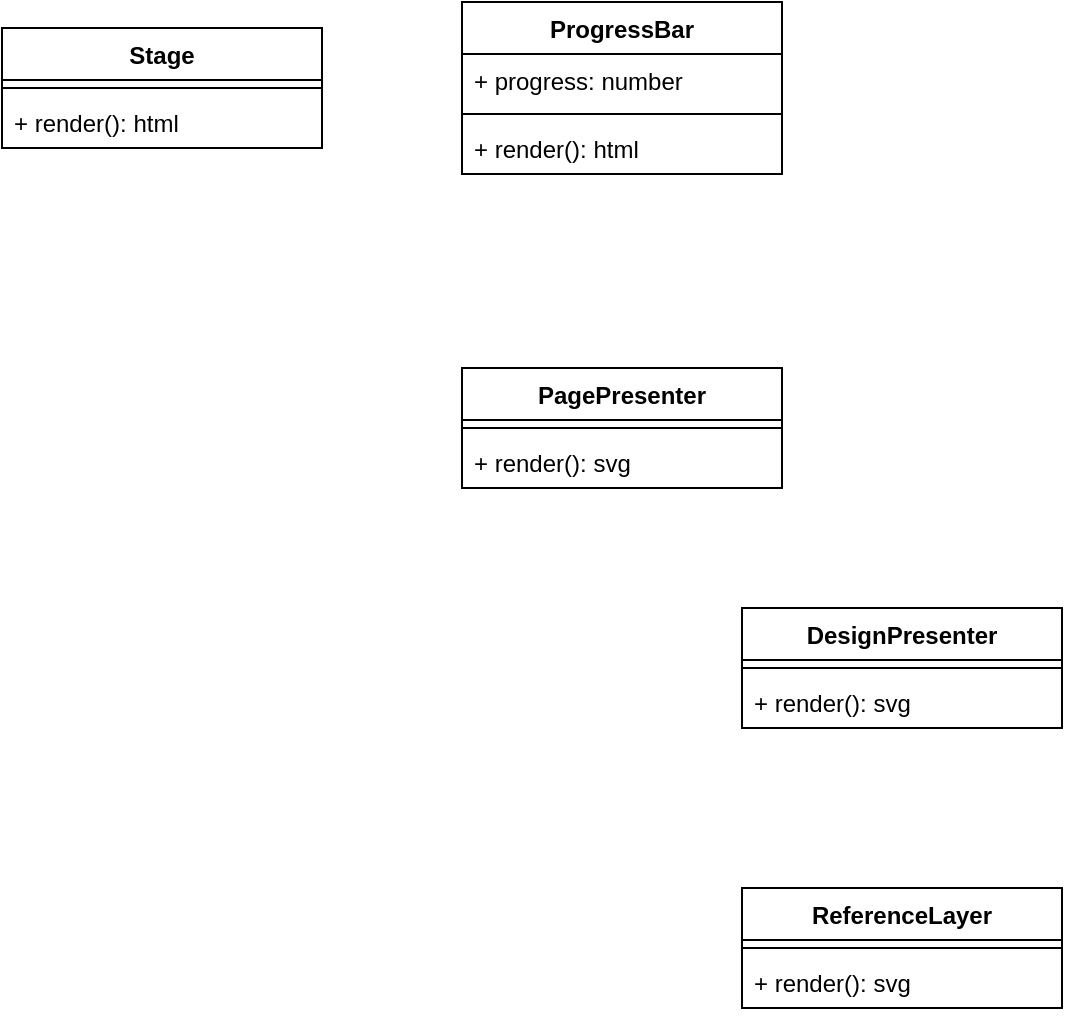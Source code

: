 <mxfile version="14.6.3" type="github">
  <diagram id="sHHXUBpPKTP9ShhOn8tn" name="Page-1">
    <mxGraphModel dx="1554" dy="893" grid="1" gridSize="10" guides="1" tooltips="1" connect="1" arrows="1" fold="1" page="1" pageScale="1" pageWidth="827" pageHeight="1169" math="0" shadow="0">
      <root>
        <mxCell id="0" />
        <mxCell id="1" parent="0" />
        <mxCell id="fCbyI0XBeLSICCpyAqF7-1" value="Stage" style="swimlane;fontStyle=1;align=center;verticalAlign=top;childLayout=stackLayout;horizontal=1;startSize=26;horizontalStack=0;resizeParent=1;resizeParentMax=0;resizeLast=0;collapsible=1;marginBottom=0;" vertex="1" parent="1">
          <mxGeometry x="150" y="140" width="160" height="60" as="geometry" />
        </mxCell>
        <mxCell id="fCbyI0XBeLSICCpyAqF7-3" value="" style="line;strokeWidth=1;fillColor=none;align=left;verticalAlign=middle;spacingTop=-1;spacingLeft=3;spacingRight=3;rotatable=0;labelPosition=right;points=[];portConstraint=eastwest;" vertex="1" parent="fCbyI0XBeLSICCpyAqF7-1">
          <mxGeometry y="26" width="160" height="8" as="geometry" />
        </mxCell>
        <mxCell id="fCbyI0XBeLSICCpyAqF7-4" value="+ render(): html" style="text;strokeColor=none;fillColor=none;align=left;verticalAlign=top;spacingLeft=4;spacingRight=4;overflow=hidden;rotatable=0;points=[[0,0.5],[1,0.5]];portConstraint=eastwest;" vertex="1" parent="fCbyI0XBeLSICCpyAqF7-1">
          <mxGeometry y="34" width="160" height="26" as="geometry" />
        </mxCell>
        <mxCell id="fCbyI0XBeLSICCpyAqF7-5" value="ProgressBar" style="swimlane;fontStyle=1;align=center;verticalAlign=top;childLayout=stackLayout;horizontal=1;startSize=26;horizontalStack=0;resizeParent=1;resizeParentMax=0;resizeLast=0;collapsible=1;marginBottom=0;" vertex="1" parent="1">
          <mxGeometry x="380" y="127" width="160" height="86" as="geometry" />
        </mxCell>
        <mxCell id="fCbyI0XBeLSICCpyAqF7-6" value="+ progress: number&#xa;" style="text;strokeColor=none;fillColor=none;align=left;verticalAlign=top;spacingLeft=4;spacingRight=4;overflow=hidden;rotatable=0;points=[[0,0.5],[1,0.5]];portConstraint=eastwest;" vertex="1" parent="fCbyI0XBeLSICCpyAqF7-5">
          <mxGeometry y="26" width="160" height="26" as="geometry" />
        </mxCell>
        <mxCell id="fCbyI0XBeLSICCpyAqF7-7" value="" style="line;strokeWidth=1;fillColor=none;align=left;verticalAlign=middle;spacingTop=-1;spacingLeft=3;spacingRight=3;rotatable=0;labelPosition=right;points=[];portConstraint=eastwest;" vertex="1" parent="fCbyI0XBeLSICCpyAqF7-5">
          <mxGeometry y="52" width="160" height="8" as="geometry" />
        </mxCell>
        <mxCell id="fCbyI0XBeLSICCpyAqF7-8" value="+ render(): html" style="text;strokeColor=none;fillColor=none;align=left;verticalAlign=top;spacingLeft=4;spacingRight=4;overflow=hidden;rotatable=0;points=[[0,0.5],[1,0.5]];portConstraint=eastwest;" vertex="1" parent="fCbyI0XBeLSICCpyAqF7-5">
          <mxGeometry y="60" width="160" height="26" as="geometry" />
        </mxCell>
        <mxCell id="fCbyI0XBeLSICCpyAqF7-10" value="PagePresenter" style="swimlane;fontStyle=1;align=center;verticalAlign=top;childLayout=stackLayout;horizontal=1;startSize=26;horizontalStack=0;resizeParent=1;resizeParentMax=0;resizeLast=0;collapsible=1;marginBottom=0;" vertex="1" parent="1">
          <mxGeometry x="380" y="310" width="160" height="60" as="geometry" />
        </mxCell>
        <mxCell id="fCbyI0XBeLSICCpyAqF7-11" value="" style="line;strokeWidth=1;fillColor=none;align=left;verticalAlign=middle;spacingTop=-1;spacingLeft=3;spacingRight=3;rotatable=0;labelPosition=right;points=[];portConstraint=eastwest;" vertex="1" parent="fCbyI0XBeLSICCpyAqF7-10">
          <mxGeometry y="26" width="160" height="8" as="geometry" />
        </mxCell>
        <mxCell id="fCbyI0XBeLSICCpyAqF7-12" value="+ render(): svg" style="text;strokeColor=none;fillColor=none;align=left;verticalAlign=top;spacingLeft=4;spacingRight=4;overflow=hidden;rotatable=0;points=[[0,0.5],[1,0.5]];portConstraint=eastwest;" vertex="1" parent="fCbyI0XBeLSICCpyAqF7-10">
          <mxGeometry y="34" width="160" height="26" as="geometry" />
        </mxCell>
        <mxCell id="fCbyI0XBeLSICCpyAqF7-13" value="DesignPresenter" style="swimlane;fontStyle=1;align=center;verticalAlign=top;childLayout=stackLayout;horizontal=1;startSize=26;horizontalStack=0;resizeParent=1;resizeParentMax=0;resizeLast=0;collapsible=1;marginBottom=0;" vertex="1" parent="1">
          <mxGeometry x="520" y="430" width="160" height="60" as="geometry" />
        </mxCell>
        <mxCell id="fCbyI0XBeLSICCpyAqF7-14" value="" style="line;strokeWidth=1;fillColor=none;align=left;verticalAlign=middle;spacingTop=-1;spacingLeft=3;spacingRight=3;rotatable=0;labelPosition=right;points=[];portConstraint=eastwest;" vertex="1" parent="fCbyI0XBeLSICCpyAqF7-13">
          <mxGeometry y="26" width="160" height="8" as="geometry" />
        </mxCell>
        <mxCell id="fCbyI0XBeLSICCpyAqF7-15" value="+ render(): svg" style="text;strokeColor=none;fillColor=none;align=left;verticalAlign=top;spacingLeft=4;spacingRight=4;overflow=hidden;rotatable=0;points=[[0,0.5],[1,0.5]];portConstraint=eastwest;" vertex="1" parent="fCbyI0XBeLSICCpyAqF7-13">
          <mxGeometry y="34" width="160" height="26" as="geometry" />
        </mxCell>
        <mxCell id="fCbyI0XBeLSICCpyAqF7-16" value="ReferenceLayer" style="swimlane;fontStyle=1;align=center;verticalAlign=top;childLayout=stackLayout;horizontal=1;startSize=26;horizontalStack=0;resizeParent=1;resizeParentMax=0;resizeLast=0;collapsible=1;marginBottom=0;" vertex="1" parent="1">
          <mxGeometry x="520" y="570" width="160" height="60" as="geometry" />
        </mxCell>
        <mxCell id="fCbyI0XBeLSICCpyAqF7-17" value="" style="line;strokeWidth=1;fillColor=none;align=left;verticalAlign=middle;spacingTop=-1;spacingLeft=3;spacingRight=3;rotatable=0;labelPosition=right;points=[];portConstraint=eastwest;" vertex="1" parent="fCbyI0XBeLSICCpyAqF7-16">
          <mxGeometry y="26" width="160" height="8" as="geometry" />
        </mxCell>
        <mxCell id="fCbyI0XBeLSICCpyAqF7-18" value="+ render(): svg" style="text;strokeColor=none;fillColor=none;align=left;verticalAlign=top;spacingLeft=4;spacingRight=4;overflow=hidden;rotatable=0;points=[[0,0.5],[1,0.5]];portConstraint=eastwest;" vertex="1" parent="fCbyI0XBeLSICCpyAqF7-16">
          <mxGeometry y="34" width="160" height="26" as="geometry" />
        </mxCell>
      </root>
    </mxGraphModel>
  </diagram>
</mxfile>
